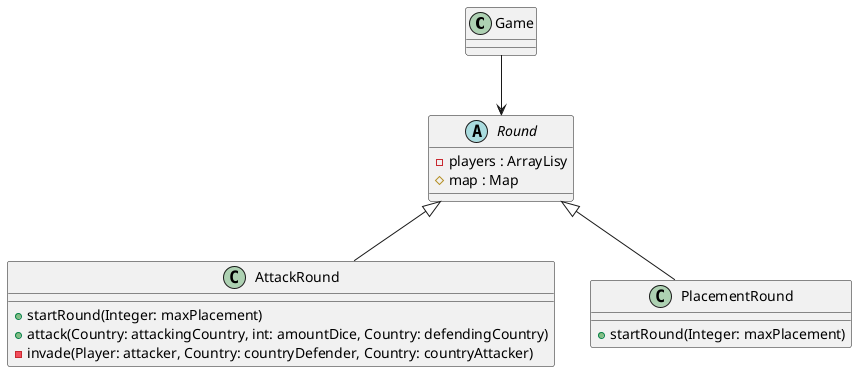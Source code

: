 @startuml
'https://plantuml.com/class-diagram

class Game {
}

abstract Round{
- players : ArrayLisy
# map : Map
}

class AttackRound{
+ startRound(Integer: maxPlacement)
+ attack(Country: attackingCountry, int: amountDice, Country: defendingCountry)
- invade(Player: attacker, Country: countryDefender, Country: countryAttacker)
}

class PlacementRound {
+ startRound(Integer: maxPlacement)
}

Game --> Round
Round <|-- AttackRound
Round <|-- PlacementRound
@enduml

@enduml
